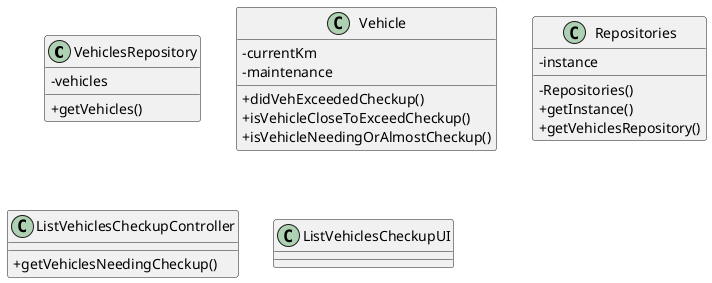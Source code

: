 @startuml
'skinparam monochrome true
skinparam packageStyle rectangle
skinparam shadowing false
skinparam linetype polyline
'skinparam linetype orto

skinparam classAttributeIconSize 0

'left to right direction

class VehiclesRepository {
    - vehicles
    + getVehicles()
}
class Vehicle {
    - currentKm
    - maintenance
    + didVehExceededCheckup()
    + isVehicleCloseToExceedCheckup()
    + isVehicleNeedingOrAlmostCheckup()
}

class Repositories {
    - instance
    - Repositories()
    + getInstance()
    + getVehiclesRepository()
}

class ListVehiclesCheckupController {
    + getVehiclesNeedingCheckup()
}

class ListVehiclesCheckupUI {
}

@enduml